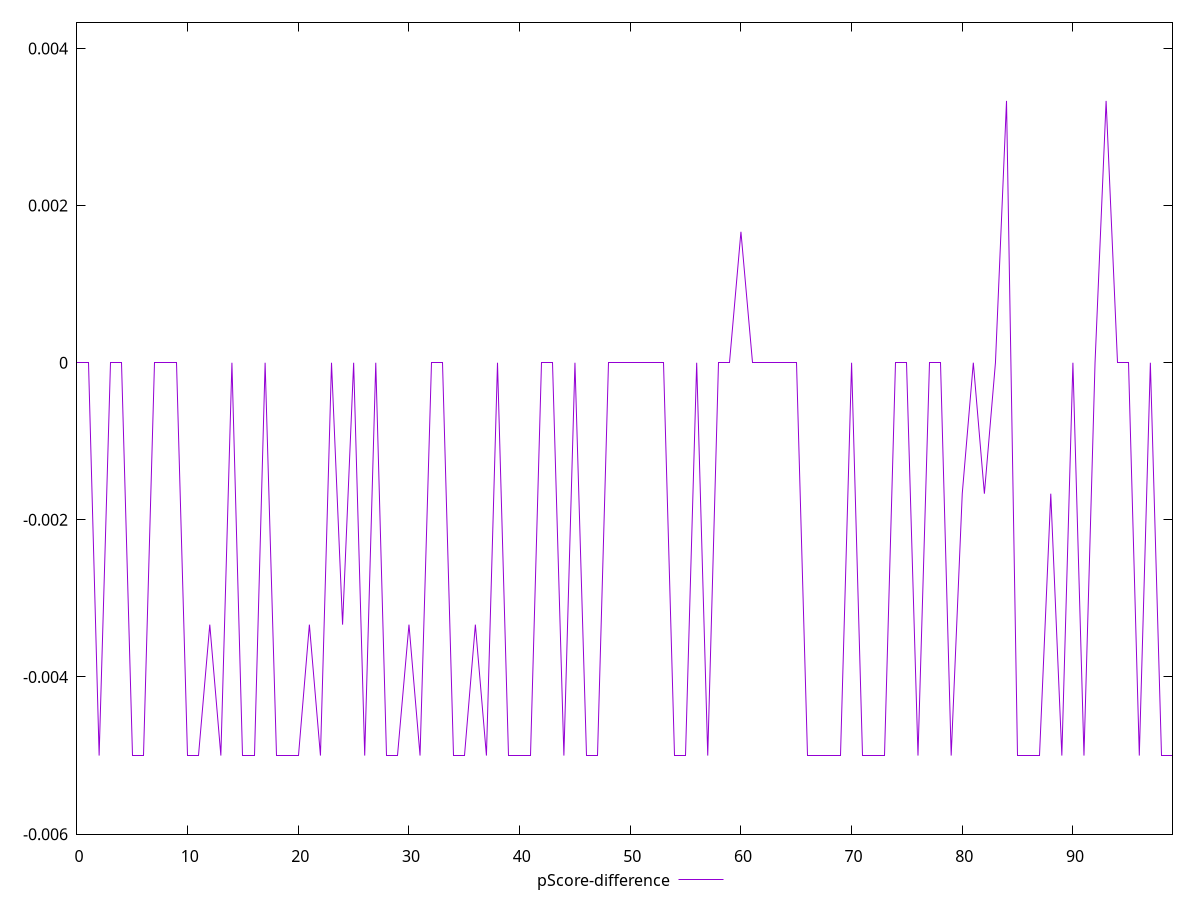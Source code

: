 reset

$pScoreDifference <<EOF
0 0
1 0
2 -0.0050000000000000044
3 0
4 0
5 -0.0050000000000000044
6 -0.0050000000000000044
7 0
8 0
9 0
10 -0.0050000000000000044
11 -0.0050000000000000044
12 -0.0033333333333334103
13 -0.0050000000000000044
14 0
15 -0.0050000000000000044
16 -0.0050000000000000044
17 0
18 -0.0050000000000000044
19 -0.0050000000000000044
20 -0.0050000000000000044
21 -0.0033333333333334103
22 -0.0050000000000000044
23 0
24 -0.0033333333333334103
25 0
26 -0.0050000000000000044
27 0
28 -0.0050000000000000044
29 -0.0050000000000000044
30 -0.0033333333333334103
31 -0.0050000000000000044
32 0
33 0
34 -0.0050000000000000044
35 -0.0050000000000000044
36 -0.0033333333333334103
37 -0.0050000000000000044
38 0
39 -0.0050000000000000044
40 -0.0050000000000000044
41 -0.0050000000000000044
42 0
43 0
44 -0.0050000000000000044
45 0
46 -0.0050000000000000044
47 -0.0050000000000000044
48 0
49 0
50 0
51 0
52 0
53 0
54 -0.0050000000000000044
55 -0.0050000000000000044
56 0
57 -0.0050000000000000044
58 0
59 0
60 0.0016666666666665941
61 0
62 0
63 0
64 0
65 0
66 -0.0050000000000000044
67 -0.0050000000000000044
68 -0.0050000000000000044
69 -0.0050000000000000044
70 0
71 -0.0050000000000000044
72 -0.0050000000000000044
73 -0.0050000000000000044
74 0
75 0
76 -0.0050000000000000044
77 0
78 0
79 -0.0050000000000000044
80 -0.0016666666666667052
81 0
82 -0.0016666666666665941
83 0
84 0.0033333333333332993
85 -0.0050000000000000044
86 -0.0050000000000000044
87 -0.0050000000000000044
88 -0.0016666666666665941
89 -0.0050000000000000044
90 0
91 -0.0050000000000000044
92 0
93 0.0033333333333332993
94 0
95 0
96 -0.0050000000000000044
97 0
98 -0.0050000000000000044
99 -0.0050000000000000044
EOF

set key outside below
set xrange [0:99]
set yrange [-0.0060000000000000045:0.004333333333333299]
set trange [-0.0060000000000000045:0.004333333333333299]
set terminal svg size 640, 500 enhanced background rgb 'white'
set output "report_00011_2021-02-09T10:53:21.242Z/unminified-css/samples/pages/pScore-difference/values.svg"

plot $pScoreDifference title "pScore-difference" with line

reset
